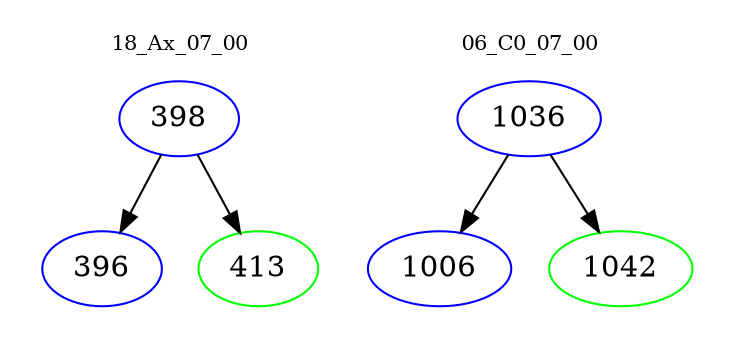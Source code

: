 digraph{
subgraph cluster_0 {
color = white
label = "18_Ax_07_00";
fontsize=10;
T0_398 [label="398", color="blue"]
T0_398 -> T0_396 [color="black"]
T0_396 [label="396", color="blue"]
T0_398 -> T0_413 [color="black"]
T0_413 [label="413", color="green"]
}
subgraph cluster_1 {
color = white
label = "06_C0_07_00";
fontsize=10;
T1_1036 [label="1036", color="blue"]
T1_1036 -> T1_1006 [color="black"]
T1_1006 [label="1006", color="blue"]
T1_1036 -> T1_1042 [color="black"]
T1_1042 [label="1042", color="green"]
}
}
